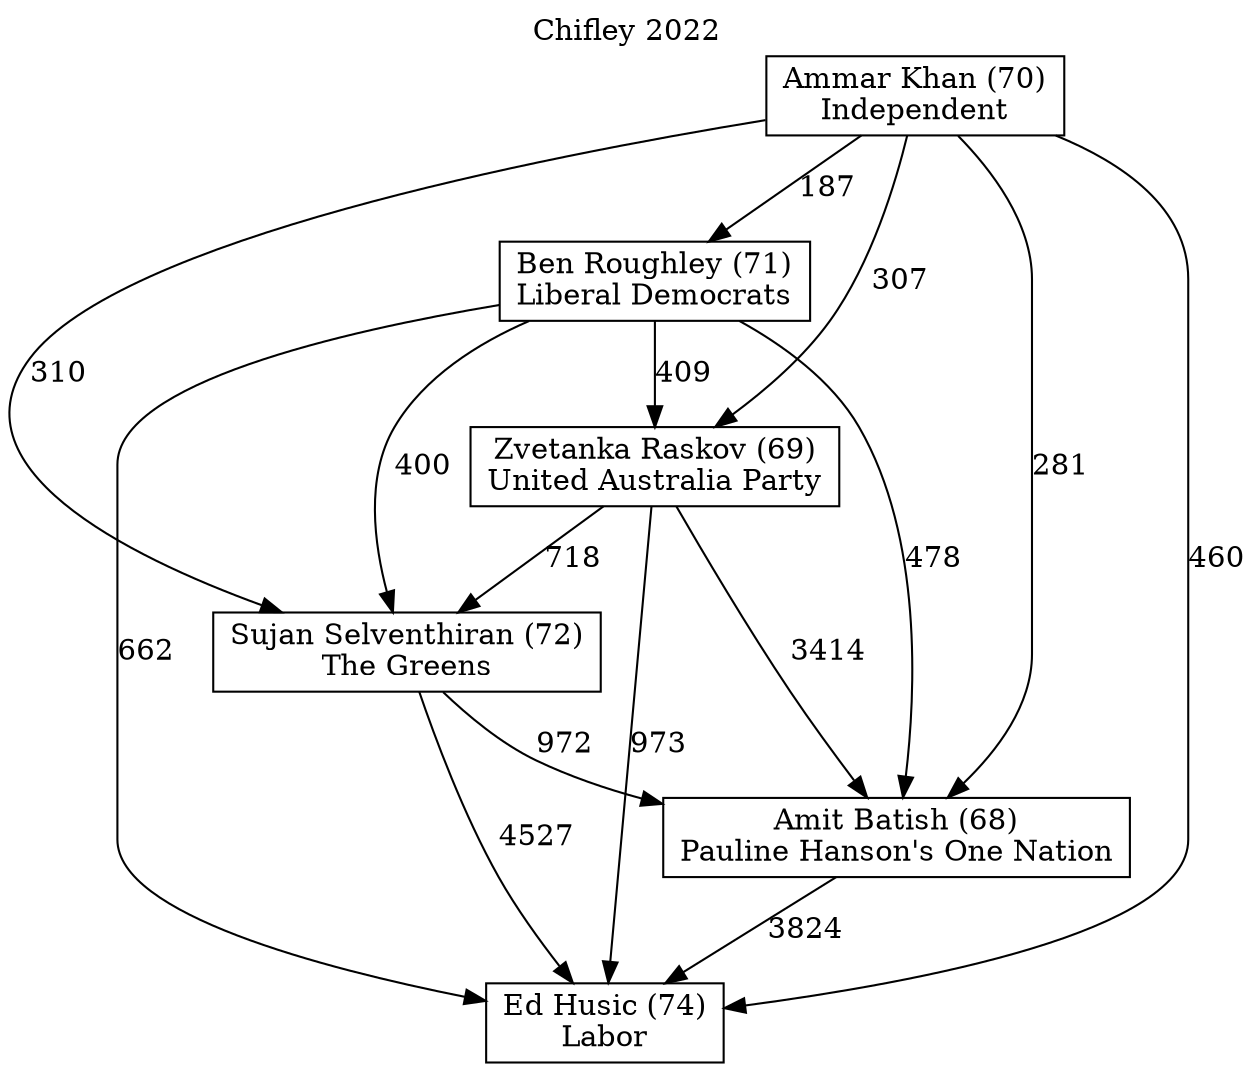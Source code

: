 // House preference flow
digraph "Ed Husic (74)_Chifley_2022" {
	graph [label="Chifley 2022" labelloc=t mclimit=10]
	node [shape=box]
	"Zvetanka Raskov (69)" [label="Zvetanka Raskov (69)
United Australia Party"]
	"Ed Husic (74)" [label="Ed Husic (74)
Labor"]
	"Ben Roughley (71)" [label="Ben Roughley (71)
Liberal Democrats"]
	"Ammar Khan (70)" [label="Ammar Khan (70)
Independent"]
	"Amit Batish (68)" [label="Amit Batish (68)
Pauline Hanson's One Nation"]
	"Sujan Selventhiran (72)" [label="Sujan Selventhiran (72)
The Greens"]
	"Amit Batish (68)" -> "Ed Husic (74)" [label=3824]
	"Sujan Selventhiran (72)" -> "Ed Husic (74)" [label=4527]
	"Ammar Khan (70)" -> "Sujan Selventhiran (72)" [label=310]
	"Ben Roughley (71)" -> "Ed Husic (74)" [label=662]
	"Ammar Khan (70)" -> "Amit Batish (68)" [label=281]
	"Ben Roughley (71)" -> "Zvetanka Raskov (69)" [label=409]
	"Ammar Khan (70)" -> "Ben Roughley (71)" [label=187]
	"Ben Roughley (71)" -> "Sujan Selventhiran (72)" [label=400]
	"Zvetanka Raskov (69)" -> "Ed Husic (74)" [label=973]
	"Zvetanka Raskov (69)" -> "Sujan Selventhiran (72)" [label=718]
	"Ammar Khan (70)" -> "Ed Husic (74)" [label=460]
	"Sujan Selventhiran (72)" -> "Amit Batish (68)" [label=972]
	"Ben Roughley (71)" -> "Amit Batish (68)" [label=478]
	"Zvetanka Raskov (69)" -> "Amit Batish (68)" [label=3414]
	"Ammar Khan (70)" -> "Zvetanka Raskov (69)" [label=307]
}

